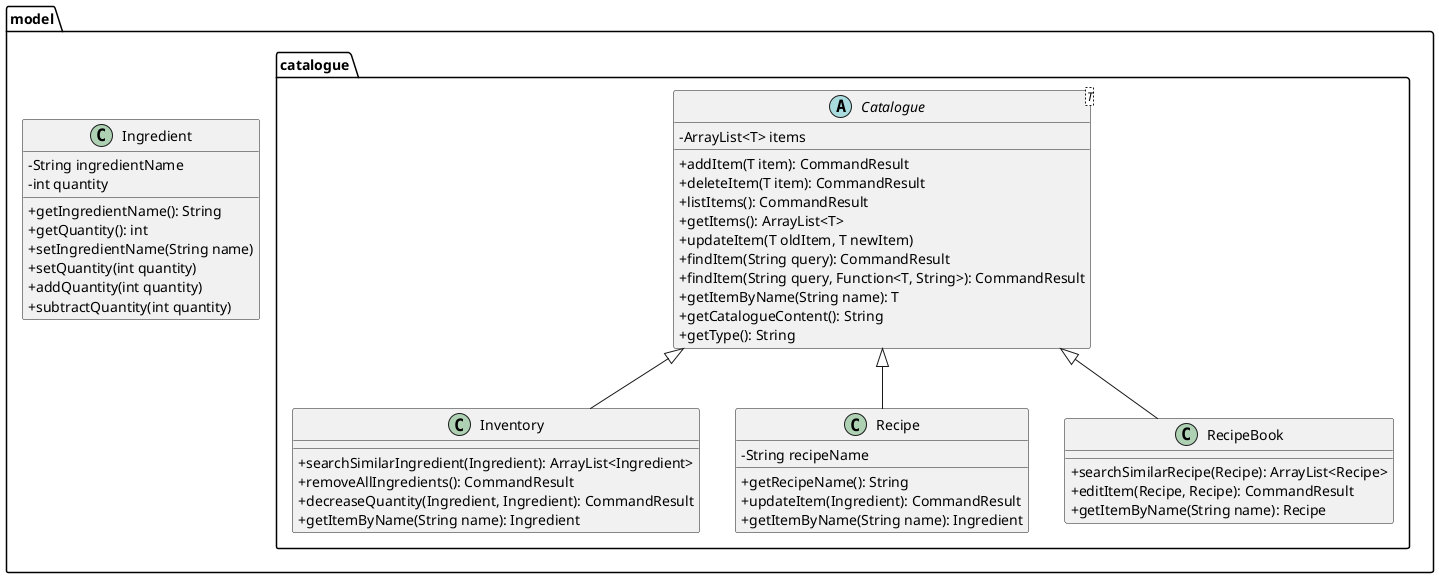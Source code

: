 @startuml
skinparam classAttributeIconSize 0

package "model" {
    class Ingredient {
        -String ingredientName
        -int quantity
        +getIngredientName(): String
        +getQuantity(): int
        +setIngredientName(String name)
        +setQuantity(int quantity)
        +addQuantity(int quantity)
        +subtractQuantity(int quantity)
    }

    package "catalogue" {
        abstract class Catalogue<T> {
            -ArrayList<T> items
            +addItem(T item): CommandResult
            +deleteItem(T item): CommandResult
            +listItems(): CommandResult
            +getItems(): ArrayList<T>
            +updateItem(T oldItem, T newItem)
            +findItem(String query): CommandResult
            +findItem(String query, Function<T, String>): CommandResult
            +getItemByName(String name): T
            +getCatalogueContent(): String
            +getType(): String
        }

        class Inventory {
            +searchSimilarIngredient(Ingredient): ArrayList<Ingredient>
            +removeAllIngredients(): CommandResult
            +decreaseQuantity(Ingredient, Ingredient): CommandResult
            +getItemByName(String name): Ingredient
        }

        class Recipe {
            -String recipeName
            +getRecipeName(): String
            +updateItem(Ingredient): CommandResult
            +getItemByName(String name): Ingredient
        }

        class RecipeBook {
            +searchSimilarRecipe(Recipe): ArrayList<Recipe>
            +editItem(Recipe, Recipe): CommandResult
            +getItemByName(String name): Recipe
        }

        Catalogue <|-- Inventory
        Catalogue <|-- Recipe
        Catalogue <|-- RecipeBook
    }
}
@enduml